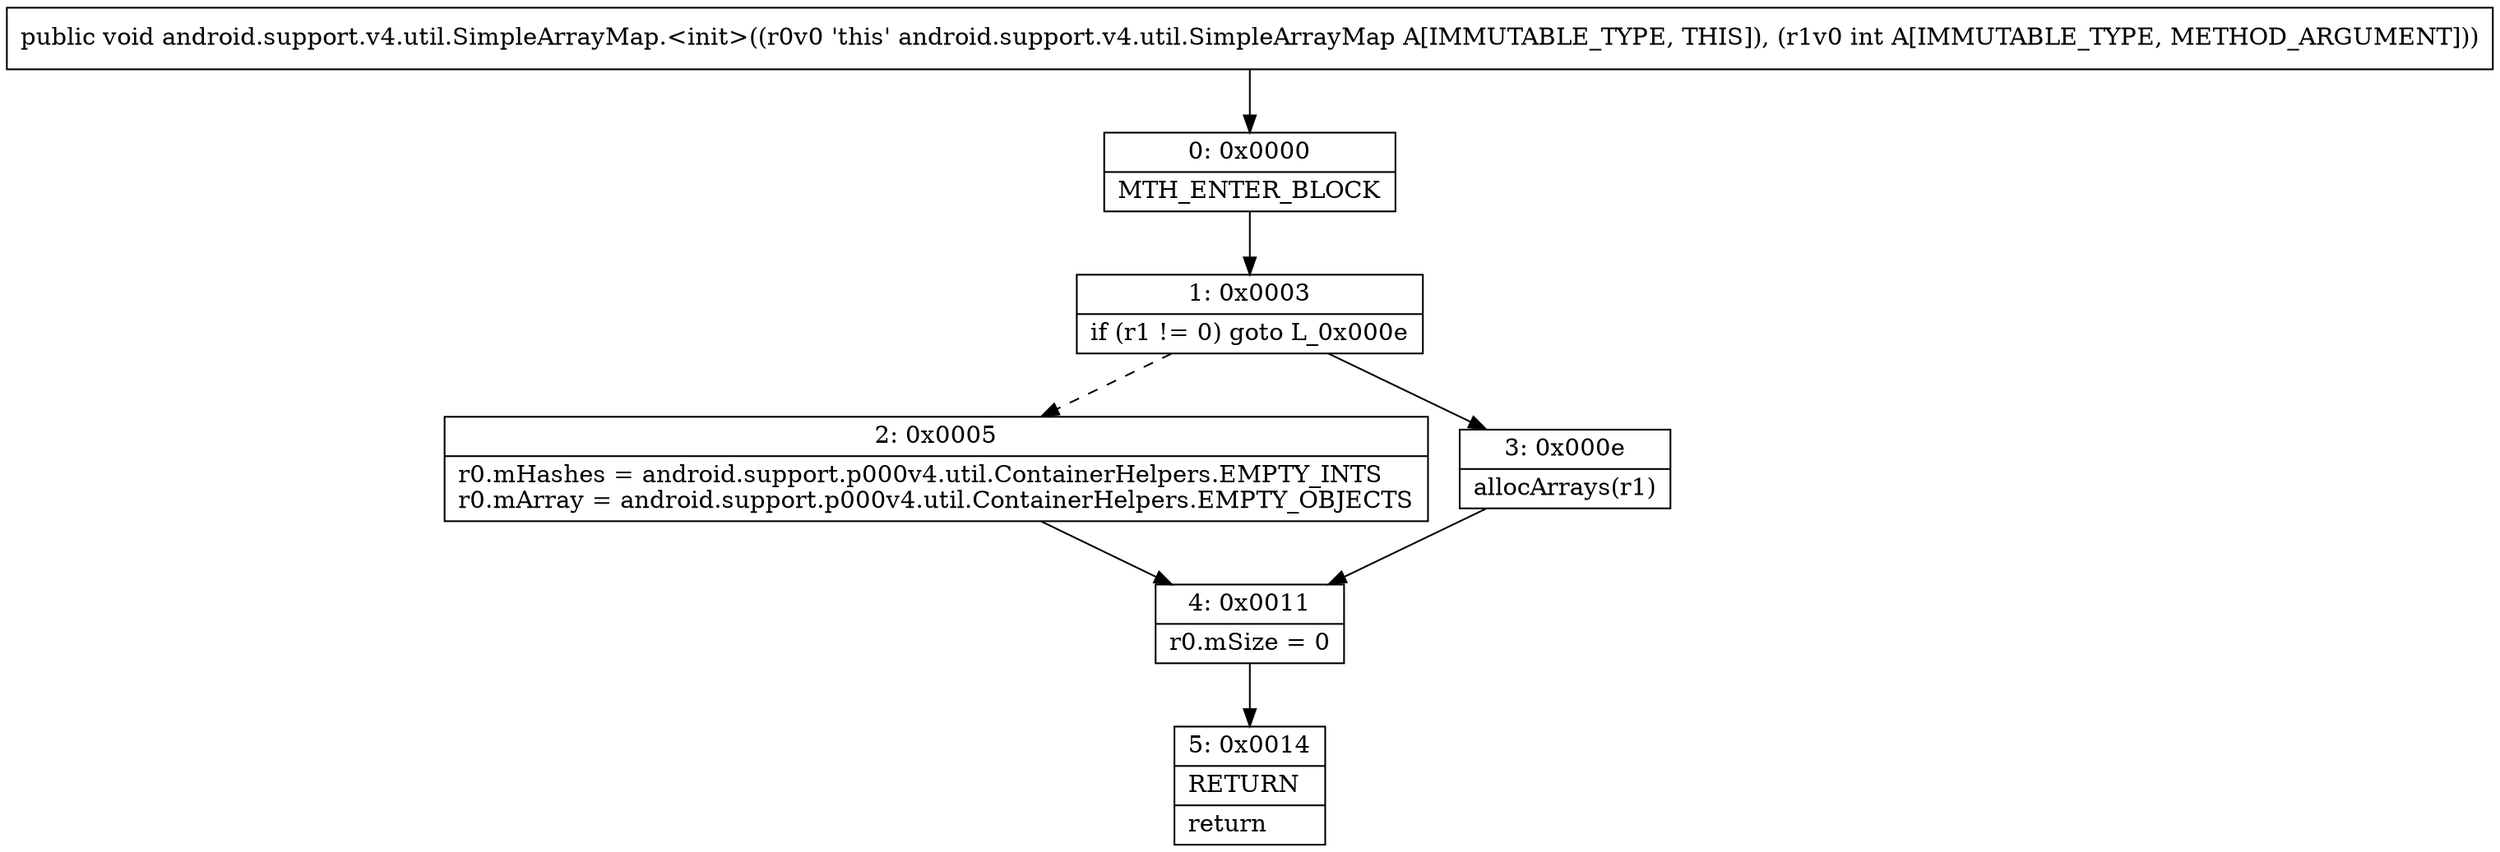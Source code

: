 digraph "CFG forandroid.support.v4.util.SimpleArrayMap.\<init\>(I)V" {
Node_0 [shape=record,label="{0\:\ 0x0000|MTH_ENTER_BLOCK\l}"];
Node_1 [shape=record,label="{1\:\ 0x0003|if (r1 != 0) goto L_0x000e\l}"];
Node_2 [shape=record,label="{2\:\ 0x0005|r0.mHashes = android.support.p000v4.util.ContainerHelpers.EMPTY_INTS\lr0.mArray = android.support.p000v4.util.ContainerHelpers.EMPTY_OBJECTS\l}"];
Node_3 [shape=record,label="{3\:\ 0x000e|allocArrays(r1)\l}"];
Node_4 [shape=record,label="{4\:\ 0x0011|r0.mSize = 0\l}"];
Node_5 [shape=record,label="{5\:\ 0x0014|RETURN\l|return\l}"];
MethodNode[shape=record,label="{public void android.support.v4.util.SimpleArrayMap.\<init\>((r0v0 'this' android.support.v4.util.SimpleArrayMap A[IMMUTABLE_TYPE, THIS]), (r1v0 int A[IMMUTABLE_TYPE, METHOD_ARGUMENT])) }"];
MethodNode -> Node_0;
Node_0 -> Node_1;
Node_1 -> Node_2[style=dashed];
Node_1 -> Node_3;
Node_2 -> Node_4;
Node_3 -> Node_4;
Node_4 -> Node_5;
}

